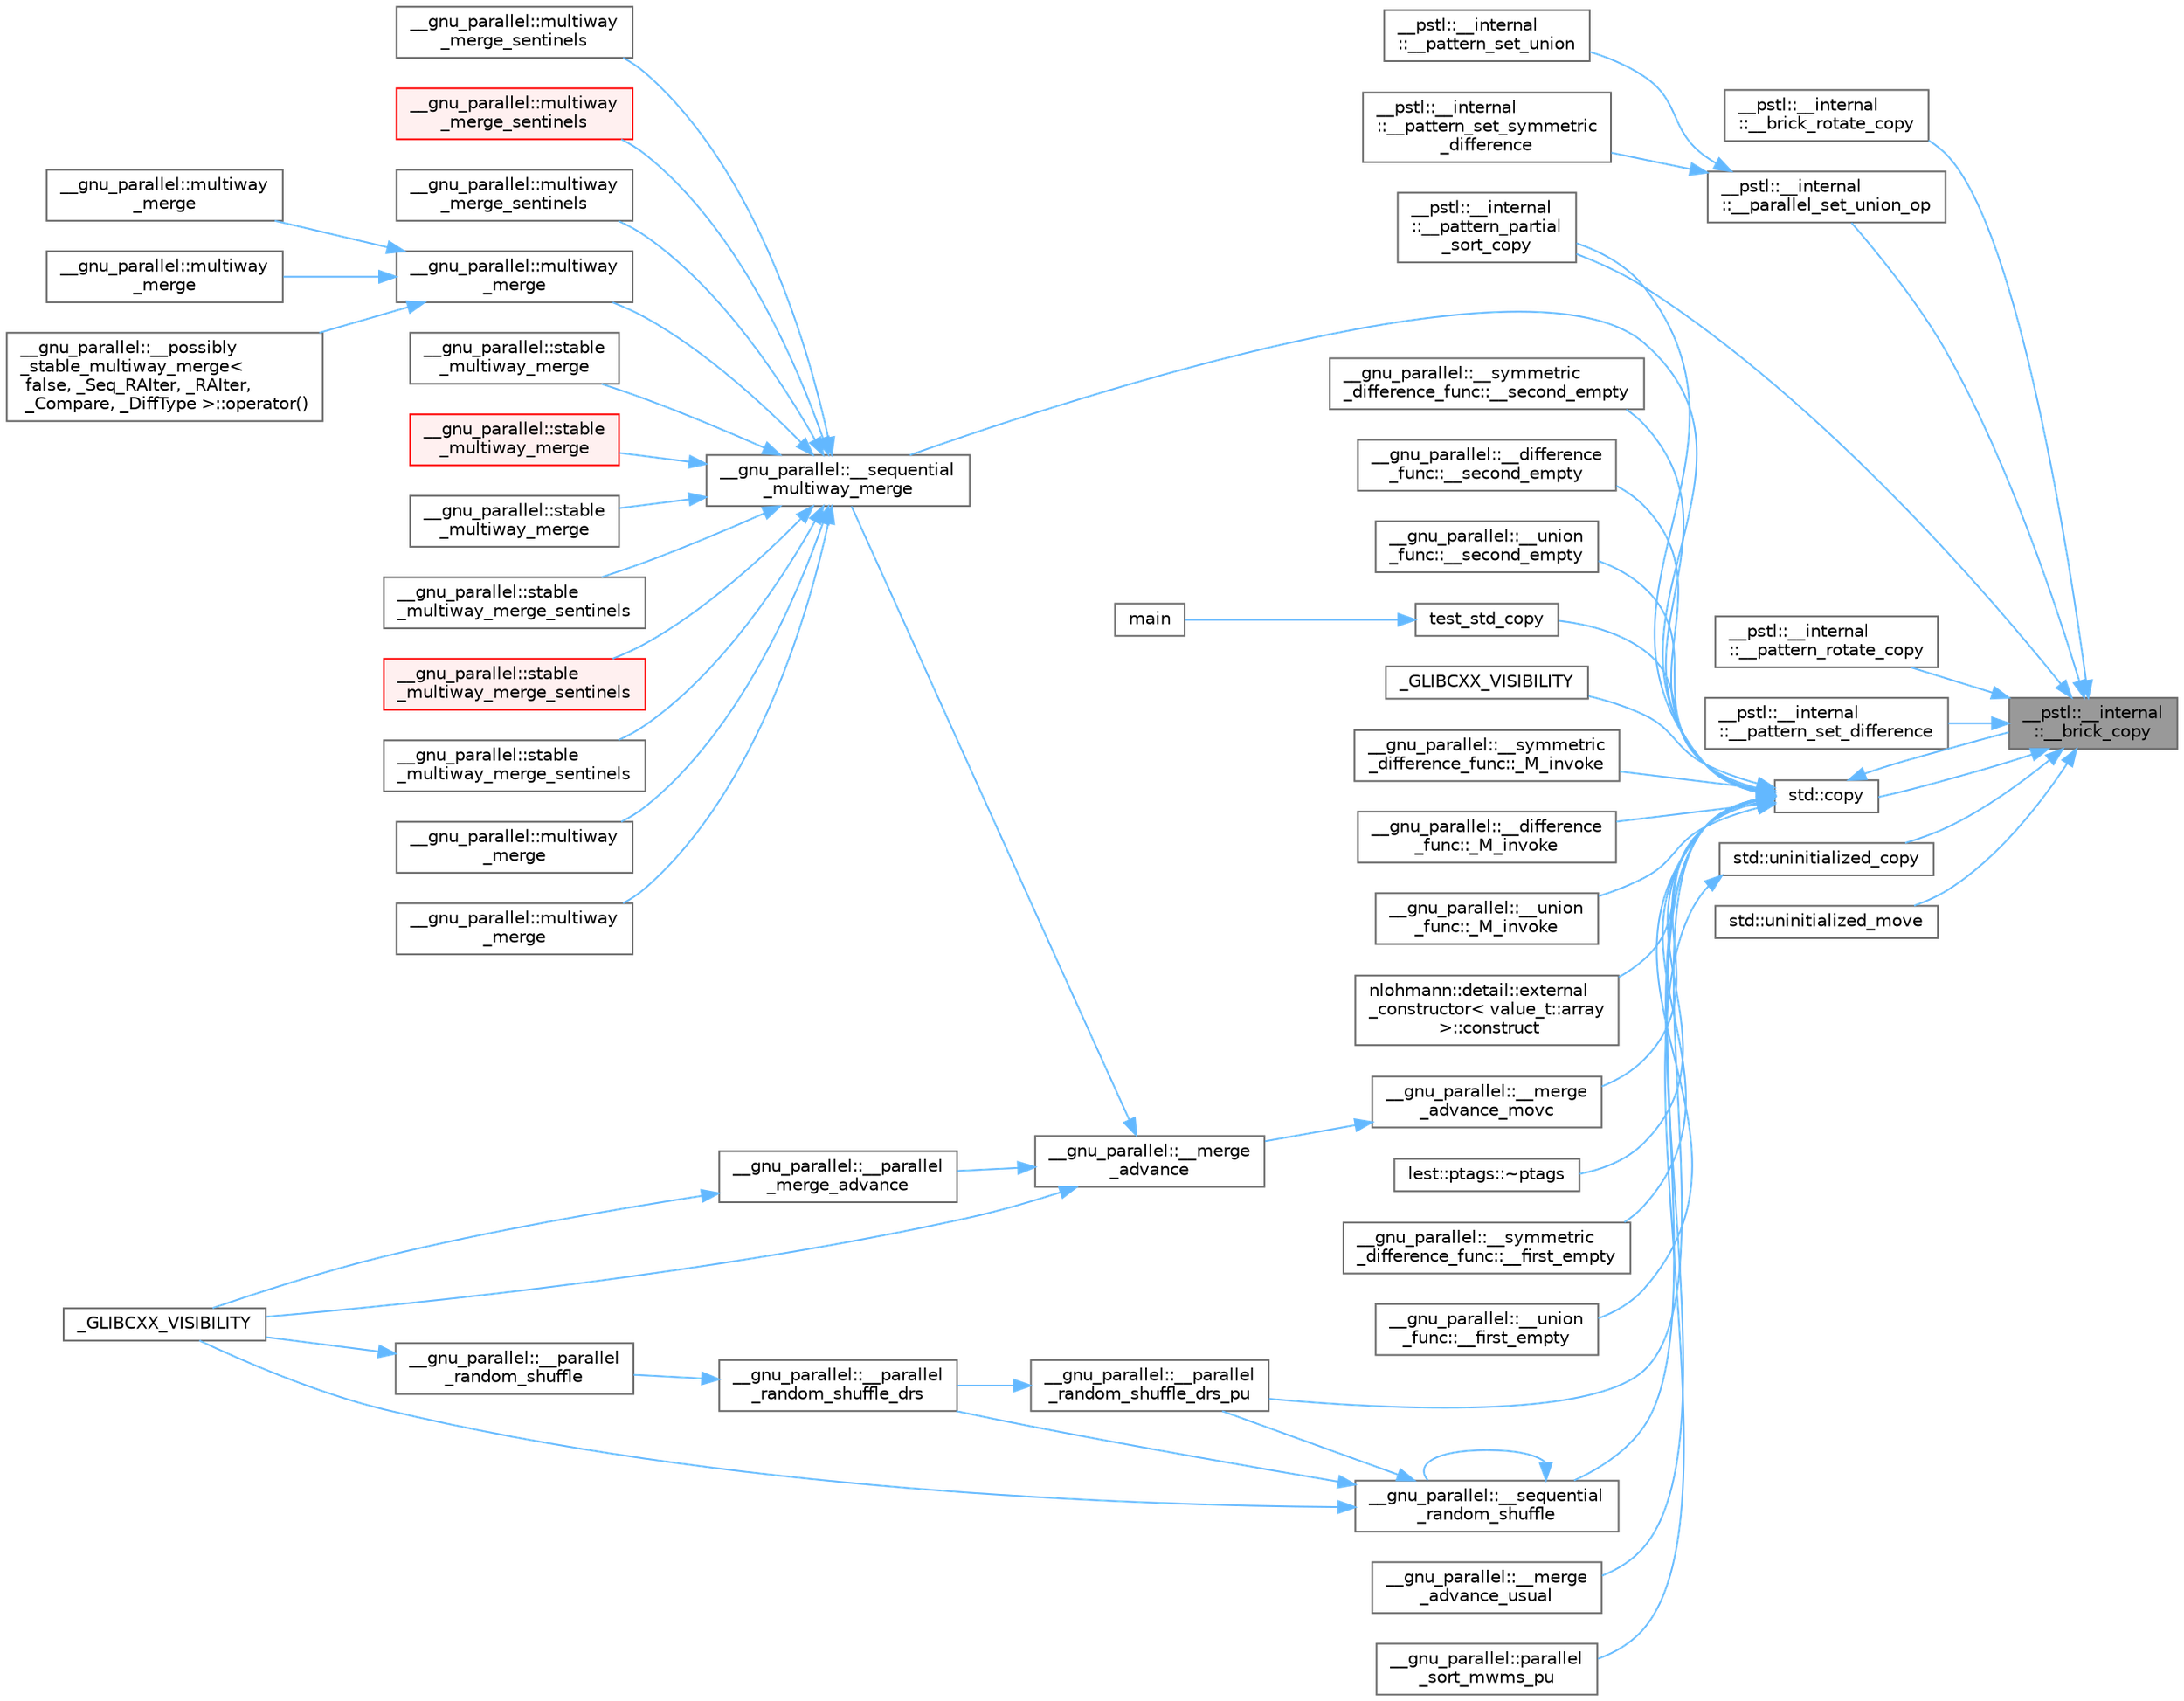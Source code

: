 digraph "__pstl::__internal::__brick_copy"
{
 // LATEX_PDF_SIZE
  bgcolor="transparent";
  edge [fontname=Helvetica,fontsize=10,labelfontname=Helvetica,labelfontsize=10];
  node [fontname=Helvetica,fontsize=10,shape=box,height=0.2,width=0.4];
  rankdir="RL";
  Node1 [id="Node000001",label="__pstl::__internal\l::__brick_copy",height=0.2,width=0.4,color="gray40", fillcolor="grey60", style="filled", fontcolor="black",tooltip=" "];
  Node1 -> Node2 [id="edge117_Node000001_Node000002",dir="back",color="steelblue1",style="solid",tooltip=" "];
  Node2 [id="Node000002",label="__pstl::__internal\l::__brick_rotate_copy",height=0.2,width=0.4,color="grey40", fillcolor="white", style="filled",URL="$namespace____pstl_1_1____internal.html#a49a58246b209a35772ed9c026d5531a9",tooltip=" "];
  Node1 -> Node3 [id="edge118_Node000001_Node000003",dir="back",color="steelblue1",style="solid",tooltip=" "];
  Node3 [id="Node000003",label="__pstl::__internal\l::__parallel_set_union_op",height=0.2,width=0.4,color="grey40", fillcolor="white", style="filled",URL="$namespace____pstl_1_1____internal.html#a32f3932c1bca5cc9da70582e4ddf540b",tooltip=" "];
  Node3 -> Node4 [id="edge119_Node000003_Node000004",dir="back",color="steelblue1",style="solid",tooltip=" "];
  Node4 [id="Node000004",label="__pstl::__internal\l::__pattern_set_symmetric\l_difference",height=0.2,width=0.4,color="grey40", fillcolor="white", style="filled",URL="$namespace____pstl_1_1____internal.html#a0a3f69c5b0b60d4ea1e4127f8eab8ef2",tooltip=" "];
  Node3 -> Node5 [id="edge120_Node000003_Node000005",dir="back",color="steelblue1",style="solid",tooltip=" "];
  Node5 [id="Node000005",label="__pstl::__internal\l::__pattern_set_union",height=0.2,width=0.4,color="grey40", fillcolor="white", style="filled",URL="$namespace____pstl_1_1____internal.html#ac7e0e35e17f94ea6ac0b9a531e6805f6",tooltip=" "];
  Node1 -> Node6 [id="edge121_Node000001_Node000006",dir="back",color="steelblue1",style="solid",tooltip=" "];
  Node6 [id="Node000006",label="__pstl::__internal\l::__pattern_partial\l_sort_copy",height=0.2,width=0.4,color="grey40", fillcolor="white", style="filled",URL="$namespace____pstl_1_1____internal.html#a0b0d1ce785beef64a5003271d4cd5c4a",tooltip=" "];
  Node1 -> Node7 [id="edge122_Node000001_Node000007",dir="back",color="steelblue1",style="solid",tooltip=" "];
  Node7 [id="Node000007",label="__pstl::__internal\l::__pattern_rotate_copy",height=0.2,width=0.4,color="grey40", fillcolor="white", style="filled",URL="$namespace____pstl_1_1____internal.html#a00eafc09ae70c395ab01c3f9a66fd235",tooltip=" "];
  Node1 -> Node8 [id="edge123_Node000001_Node000008",dir="back",color="steelblue1",style="solid",tooltip=" "];
  Node8 [id="Node000008",label="__pstl::__internal\l::__pattern_set_difference",height=0.2,width=0.4,color="grey40", fillcolor="white", style="filled",URL="$namespace____pstl_1_1____internal.html#a21887a3e3ba35dc56e4d524dd6f2dde5",tooltip=" "];
  Node1 -> Node9 [id="edge124_Node000001_Node000009",dir="back",color="steelblue1",style="solid",tooltip=" "];
  Node9 [id="Node000009",label="std::copy",height=0.2,width=0.4,color="grey40", fillcolor="white", style="filled",URL="$namespacestd.html#a4e3366cc5ea1e47fac759952b877ed0d",tooltip=" "];
  Node9 -> Node1 [id="edge125_Node000009_Node000001",dir="back",color="steelblue1",style="solid",tooltip=" "];
  Node9 -> Node10 [id="edge126_Node000009_Node000010",dir="back",color="steelblue1",style="solid",tooltip=" "];
  Node10 [id="Node000010",label="__gnu_parallel::__symmetric\l_difference_func::__first_empty",height=0.2,width=0.4,color="grey40", fillcolor="white", style="filled",URL="$struct____gnu__parallel_1_1____symmetric__difference__func.html#ad0c58badf7c8e795fbae1b8db27f317e",tooltip=" "];
  Node9 -> Node11 [id="edge127_Node000009_Node000011",dir="back",color="steelblue1",style="solid",tooltip=" "];
  Node11 [id="Node000011",label="__gnu_parallel::__union\l_func::__first_empty",height=0.2,width=0.4,color="grey40", fillcolor="white", style="filled",URL="$struct____gnu__parallel_1_1____union__func.html#a1a76a888a827bd73fe72033a9ef5b391",tooltip=" "];
  Node9 -> Node12 [id="edge128_Node000009_Node000012",dir="back",color="steelblue1",style="solid",tooltip=" "];
  Node12 [id="Node000012",label="__gnu_parallel::__merge\l_advance_movc",height=0.2,width=0.4,color="grey40", fillcolor="white", style="filled",URL="$namespace____gnu__parallel.html#a8deacd343b40dc77deeb1a8e515e7358",tooltip="Merge routine being able to merge only the __max_length smallest elements."];
  Node12 -> Node13 [id="edge129_Node000012_Node000013",dir="back",color="steelblue1",style="solid",tooltip=" "];
  Node13 [id="Node000013",label="__gnu_parallel::__merge\l_advance",height=0.2,width=0.4,color="grey40", fillcolor="white", style="filled",URL="$namespace____gnu__parallel.html#a0059cd13cc6ab70692f8309ad92cb548",tooltip="Merge routine being able to merge only the __max_length smallest elements."];
  Node13 -> Node14 [id="edge130_Node000013_Node000014",dir="back",color="steelblue1",style="solid",tooltip=" "];
  Node14 [id="Node000014",label="__gnu_parallel::__parallel\l_merge_advance",height=0.2,width=0.4,color="grey40", fillcolor="white", style="filled",URL="$namespace____gnu__parallel.html#af1626ed7bbe2eb745a31f18728d73f4e",tooltip="Merge routine fallback to sequential in case the iterators of the two input sequences are of differen..."];
  Node14 -> Node15 [id="edge131_Node000014_Node000015",dir="back",color="steelblue1",style="solid",tooltip=" "];
  Node15 [id="Node000015",label="_GLIBCXX_VISIBILITY",height=0.2,width=0.4,color="grey40", fillcolor="white", style="filled",URL="$_classes_2lib_2include_2c_09_09_2parallel_2algo_8h.html#a544d74b2d5d0dd2197f5fd6f02691de0",tooltip=" "];
  Node13 -> Node16 [id="edge132_Node000013_Node000016",dir="back",color="steelblue1",style="solid",tooltip=" "];
  Node16 [id="Node000016",label="__gnu_parallel::__sequential\l_multiway_merge",height=0.2,width=0.4,color="grey40", fillcolor="white", style="filled",URL="$namespace____gnu__parallel.html#a5ccf0d17d06a0cdd449939227e55bd9d",tooltip="Sequential multi-way merging switch."];
  Node16 -> Node17 [id="edge133_Node000016_Node000017",dir="back",color="steelblue1",style="solid",tooltip=" "];
  Node17 [id="Node000017",label="__gnu_parallel::multiway\l_merge",height=0.2,width=0.4,color="grey40", fillcolor="white", style="filled",URL="$namespace____gnu__parallel.html#ac25efc956562ab237b7b6cb733060c6a",tooltip=" "];
  Node16 -> Node18 [id="edge134_Node000016_Node000018",dir="back",color="steelblue1",style="solid",tooltip=" "];
  Node18 [id="Node000018",label="__gnu_parallel::multiway\l_merge",height=0.2,width=0.4,color="grey40", fillcolor="white", style="filled",URL="$namespace____gnu__parallel.html#a8c908c501ec9005517a88a3004ff6a75",tooltip=" "];
  Node16 -> Node19 [id="edge135_Node000016_Node000019",dir="back",color="steelblue1",style="solid",tooltip=" "];
  Node19 [id="Node000019",label="__gnu_parallel::multiway\l_merge",height=0.2,width=0.4,color="grey40", fillcolor="white", style="filled",URL="$namespace____gnu__parallel.html#a25294b0a47406aefa9ebc5e0c151d0ce",tooltip="Multiway Merge Frontend."];
  Node19 -> Node20 [id="edge136_Node000019_Node000020",dir="back",color="steelblue1",style="solid",tooltip=" "];
  Node20 [id="Node000020",label="__gnu_parallel::multiway\l_merge",height=0.2,width=0.4,color="grey40", fillcolor="white", style="filled",URL="$namespace____gnu__parallel.html#a4569fbe5bdf414f0970bdc38875cdc2f",tooltip=" "];
  Node19 -> Node21 [id="edge137_Node000019_Node000021",dir="back",color="steelblue1",style="solid",tooltip=" "];
  Node21 [id="Node000021",label="__gnu_parallel::multiway\l_merge",height=0.2,width=0.4,color="grey40", fillcolor="white", style="filled",URL="$namespace____gnu__parallel.html#a18da5adc61694c1f0c3f7735fa8daf2e",tooltip=" "];
  Node19 -> Node22 [id="edge138_Node000019_Node000022",dir="back",color="steelblue1",style="solid",tooltip=" "];
  Node22 [id="Node000022",label="__gnu_parallel::__possibly\l_stable_multiway_merge\<\l false, _Seq_RAIter, _RAIter,\l _Compare, _DiffType \>::operator()",height=0.2,width=0.4,color="grey40", fillcolor="white", style="filled",URL="$struct____gnu__parallel_1_1____possibly__stable__multiway__merge_3_01false_00_01___seq___r_a_itebbe515fc6f7648d1418c8d56e63df41f.html#a499ffcbf43662c47ba9e330e7374afb2",tooltip=" "];
  Node16 -> Node23 [id="edge139_Node000016_Node000023",dir="back",color="steelblue1",style="solid",tooltip=" "];
  Node23 [id="Node000023",label="__gnu_parallel::multiway\l_merge_sentinels",height=0.2,width=0.4,color="grey40", fillcolor="white", style="filled",URL="$namespace____gnu__parallel.html#a5228d191a298cdaa42baacdfc821cc12",tooltip=" "];
  Node16 -> Node24 [id="edge140_Node000016_Node000024",dir="back",color="steelblue1",style="solid",tooltip=" "];
  Node24 [id="Node000024",label="__gnu_parallel::multiway\l_merge_sentinels",height=0.2,width=0.4,color="red", fillcolor="#FFF0F0", style="filled",URL="$namespace____gnu__parallel.html#a4d6e76ac42b48f0033139352dcb0418f",tooltip="Multiway Merge Frontend."];
  Node16 -> Node27 [id="edge141_Node000016_Node000027",dir="back",color="steelblue1",style="solid",tooltip=" "];
  Node27 [id="Node000027",label="__gnu_parallel::multiway\l_merge_sentinels",height=0.2,width=0.4,color="grey40", fillcolor="white", style="filled",URL="$namespace____gnu__parallel.html#a5db4fbc41fff695834ee6d0cbc91f8c6",tooltip=" "];
  Node16 -> Node28 [id="edge142_Node000016_Node000028",dir="back",color="steelblue1",style="solid",tooltip=" "];
  Node28 [id="Node000028",label="__gnu_parallel::stable\l_multiway_merge",height=0.2,width=0.4,color="grey40", fillcolor="white", style="filled",URL="$namespace____gnu__parallel.html#aeb955a1aae5a2ad2e59e5f990625c678",tooltip=" "];
  Node16 -> Node29 [id="edge143_Node000016_Node000029",dir="back",color="steelblue1",style="solid",tooltip=" "];
  Node29 [id="Node000029",label="__gnu_parallel::stable\l_multiway_merge",height=0.2,width=0.4,color="red", fillcolor="#FFF0F0", style="filled",URL="$namespace____gnu__parallel.html#a27f5da3fdd4d5f56eecd6a078ec7bae2",tooltip=" "];
  Node16 -> Node33 [id="edge144_Node000016_Node000033",dir="back",color="steelblue1",style="solid",tooltip=" "];
  Node33 [id="Node000033",label="__gnu_parallel::stable\l_multiway_merge",height=0.2,width=0.4,color="grey40", fillcolor="white", style="filled",URL="$namespace____gnu__parallel.html#a18b727aab25037e289fecb8d9861963a",tooltip=" "];
  Node16 -> Node34 [id="edge145_Node000016_Node000034",dir="back",color="steelblue1",style="solid",tooltip=" "];
  Node34 [id="Node000034",label="__gnu_parallel::stable\l_multiway_merge_sentinels",height=0.2,width=0.4,color="grey40", fillcolor="white", style="filled",URL="$namespace____gnu__parallel.html#ab4bef8eb5bc6bb03b812eb3246e02de4",tooltip=" "];
  Node16 -> Node35 [id="edge146_Node000016_Node000035",dir="back",color="steelblue1",style="solid",tooltip=" "];
  Node35 [id="Node000035",label="__gnu_parallel::stable\l_multiway_merge_sentinels",height=0.2,width=0.4,color="red", fillcolor="#FFF0F0", style="filled",URL="$namespace____gnu__parallel.html#a907b298f67ecf4627e9db5d8e1e8d8a5",tooltip=" "];
  Node16 -> Node38 [id="edge147_Node000016_Node000038",dir="back",color="steelblue1",style="solid",tooltip=" "];
  Node38 [id="Node000038",label="__gnu_parallel::stable\l_multiway_merge_sentinels",height=0.2,width=0.4,color="grey40", fillcolor="white", style="filled",URL="$namespace____gnu__parallel.html#aba7d273f820b57f9e0c709dbf68e6ee8",tooltip=" "];
  Node13 -> Node15 [id="edge148_Node000013_Node000015",dir="back",color="steelblue1",style="solid",tooltip=" "];
  Node9 -> Node39 [id="edge149_Node000009_Node000039",dir="back",color="steelblue1",style="solid",tooltip=" "];
  Node39 [id="Node000039",label="__gnu_parallel::__merge\l_advance_usual",height=0.2,width=0.4,color="grey40", fillcolor="white", style="filled",URL="$namespace____gnu__parallel.html#a9a83f26ee291502fd0ccf83a566817c7",tooltip="Merge routine being able to merge only the __max_length smallest elements."];
  Node9 -> Node40 [id="edge150_Node000009_Node000040",dir="back",color="steelblue1",style="solid",tooltip=" "];
  Node40 [id="Node000040",label="__gnu_parallel::__parallel\l_random_shuffle_drs_pu",height=0.2,width=0.4,color="grey40", fillcolor="white", style="filled",URL="$namespace____gnu__parallel.html#ab52b56076dd965bea099a7187e621d0b",tooltip="Random shuffle code executed by each thread."];
  Node40 -> Node41 [id="edge151_Node000040_Node000041",dir="back",color="steelblue1",style="solid",tooltip=" "];
  Node41 [id="Node000041",label="__gnu_parallel::__parallel\l_random_shuffle_drs",height=0.2,width=0.4,color="grey40", fillcolor="white", style="filled",URL="$namespace____gnu__parallel.html#a9152bade9629217427f065780bc3f4c2",tooltip="Main parallel random shuffle step."];
  Node41 -> Node42 [id="edge152_Node000041_Node000042",dir="back",color="steelblue1",style="solid",tooltip=" "];
  Node42 [id="Node000042",label="__gnu_parallel::__parallel\l_random_shuffle",height=0.2,width=0.4,color="grey40", fillcolor="white", style="filled",URL="$namespace____gnu__parallel.html#a6e78b59cb50c8e14ebf6990016af7342",tooltip="Parallel random public call."];
  Node42 -> Node15 [id="edge153_Node000042_Node000015",dir="back",color="steelblue1",style="solid",tooltip=" "];
  Node9 -> Node6 [id="edge154_Node000009_Node000006",dir="back",color="steelblue1",style="solid",tooltip=" "];
  Node9 -> Node43 [id="edge155_Node000009_Node000043",dir="back",color="steelblue1",style="solid",tooltip=" "];
  Node43 [id="Node000043",label="__gnu_parallel::__symmetric\l_difference_func::__second_empty",height=0.2,width=0.4,color="grey40", fillcolor="white", style="filled",URL="$struct____gnu__parallel_1_1____symmetric__difference__func.html#a758f7306bf9693c804cae6859f028774",tooltip=" "];
  Node9 -> Node44 [id="edge156_Node000009_Node000044",dir="back",color="steelblue1",style="solid",tooltip=" "];
  Node44 [id="Node000044",label="__gnu_parallel::__difference\l_func::__second_empty",height=0.2,width=0.4,color="grey40", fillcolor="white", style="filled",URL="$struct____gnu__parallel_1_1____difference__func.html#ac3e5dc1e1b3a6e966f81f153a6e71cf7",tooltip=" "];
  Node9 -> Node45 [id="edge157_Node000009_Node000045",dir="back",color="steelblue1",style="solid",tooltip=" "];
  Node45 [id="Node000045",label="__gnu_parallel::__union\l_func::__second_empty",height=0.2,width=0.4,color="grey40", fillcolor="white", style="filled",URL="$struct____gnu__parallel_1_1____union__func.html#af59937451b57960f91b97253a478ada3",tooltip=" "];
  Node9 -> Node16 [id="edge158_Node000009_Node000016",dir="back",color="steelblue1",style="solid",tooltip=" "];
  Node9 -> Node46 [id="edge159_Node000009_Node000046",dir="back",color="steelblue1",style="solid",tooltip=" "];
  Node46 [id="Node000046",label="__gnu_parallel::__sequential\l_random_shuffle",height=0.2,width=0.4,color="grey40", fillcolor="white", style="filled",URL="$namespace____gnu__parallel.html#aa9ee237cbbdd03ed217714a05e5a8868",tooltip="Sequential cache-efficient random shuffle."];
  Node46 -> Node41 [id="edge160_Node000046_Node000041",dir="back",color="steelblue1",style="solid",tooltip=" "];
  Node46 -> Node40 [id="edge161_Node000046_Node000040",dir="back",color="steelblue1",style="solid",tooltip=" "];
  Node46 -> Node46 [id="edge162_Node000046_Node000046",dir="back",color="steelblue1",style="solid",tooltip=" "];
  Node46 -> Node15 [id="edge163_Node000046_Node000015",dir="back",color="steelblue1",style="solid",tooltip=" "];
  Node9 -> Node47 [id="edge164_Node000009_Node000047",dir="back",color="steelblue1",style="solid",tooltip=" "];
  Node47 [id="Node000047",label="_GLIBCXX_VISIBILITY",height=0.2,width=0.4,color="grey40", fillcolor="white", style="filled",URL="$group__sorting__algorithms.html#ga544d74b2d5d0dd2197f5fd6f02691de0",tooltip=" "];
  Node9 -> Node48 [id="edge165_Node000009_Node000048",dir="back",color="steelblue1",style="solid",tooltip=" "];
  Node48 [id="Node000048",label="__gnu_parallel::__symmetric\l_difference_func::_M_invoke",height=0.2,width=0.4,color="grey40", fillcolor="white", style="filled",URL="$struct____gnu__parallel_1_1____symmetric__difference__func.html#ad0991ae1292e3609031af73e45e9359b",tooltip=" "];
  Node9 -> Node49 [id="edge166_Node000009_Node000049",dir="back",color="steelblue1",style="solid",tooltip=" "];
  Node49 [id="Node000049",label="__gnu_parallel::__difference\l_func::_M_invoke",height=0.2,width=0.4,color="grey40", fillcolor="white", style="filled",URL="$struct____gnu__parallel_1_1____difference__func.html#ac3d368ab71561228c073cf2cda62a67d",tooltip=" "];
  Node9 -> Node50 [id="edge167_Node000009_Node000050",dir="back",color="steelblue1",style="solid",tooltip=" "];
  Node50 [id="Node000050",label="__gnu_parallel::__union\l_func::_M_invoke",height=0.2,width=0.4,color="grey40", fillcolor="white", style="filled",URL="$struct____gnu__parallel_1_1____union__func.html#a6c6e3431433fd495dc36abc0bf53adf3",tooltip=" "];
  Node9 -> Node51 [id="edge168_Node000009_Node000051",dir="back",color="steelblue1",style="solid",tooltip=" "];
  Node51 [id="Node000051",label="nlohmann::detail::external\l_constructor\< value_t::array\l \>::construct",height=0.2,width=0.4,color="grey40", fillcolor="white", style="filled",URL="$structnlohmann_1_1detail_1_1external__constructor_3_01value__t_1_1array_01_4.html#a1b9226304e6492141080b4ebf228ddac",tooltip=" "];
  Node9 -> Node52 [id="edge169_Node000009_Node000052",dir="back",color="steelblue1",style="solid",tooltip=" "];
  Node52 [id="Node000052",label="test_std_copy",height=0.2,width=0.4,color="grey40", fillcolor="white", style="filled",URL="$_classes_2lib_2glm_2test_2core_2core__type__cast_8cpp.html#a8b9ef072f9cccce09afbc81aef387d2a",tooltip=" "];
  Node52 -> Node53 [id="edge170_Node000052_Node000053",dir="back",color="steelblue1",style="solid",tooltip=" "];
  Node53 [id="Node000053",label="main",height=0.2,width=0.4,color="grey40", fillcolor="white", style="filled",URL="$_classes_2lib_2glm_2test_2core_2core__type__cast_8cpp.html#ae66f6b31b5ad750f1fe042a706a4e3d4",tooltip=" "];
  Node9 -> Node54 [id="edge171_Node000009_Node000054",dir="back",color="steelblue1",style="solid",tooltip=" "];
  Node54 [id="Node000054",label="lest::ptags::~ptags",height=0.2,width=0.4,color="grey40", fillcolor="white", style="filled",URL="$structlest_1_1ptags.html#a14735ba0320bfc60501c674e39f4252b",tooltip=" "];
  Node1 -> Node55 [id="edge172_Node000001_Node000055",dir="back",color="steelblue1",style="solid",tooltip=" "];
  Node55 [id="Node000055",label="std::uninitialized_copy",height=0.2,width=0.4,color="grey40", fillcolor="white", style="filled",URL="$namespacestd.html#ae8f76360bfad6375b33b57235ca96d97",tooltip=" "];
  Node55 -> Node56 [id="edge173_Node000055_Node000056",dir="back",color="steelblue1",style="solid",tooltip=" "];
  Node56 [id="Node000056",label="__gnu_parallel::parallel\l_sort_mwms_pu",height=0.2,width=0.4,color="grey40", fillcolor="white", style="filled",URL="$namespace____gnu__parallel.html#aaf84903cd78722fcd19b20ccb69c47e4",tooltip="PMWMS code executed by each thread."];
  Node1 -> Node57 [id="edge174_Node000001_Node000057",dir="back",color="steelblue1",style="solid",tooltip=" "];
  Node57 [id="Node000057",label="std::uninitialized_move",height=0.2,width=0.4,color="grey40", fillcolor="white", style="filled",URL="$namespacestd.html#affe72b3822ef701f99b9ba1a6c953aed",tooltip=" "];
}

